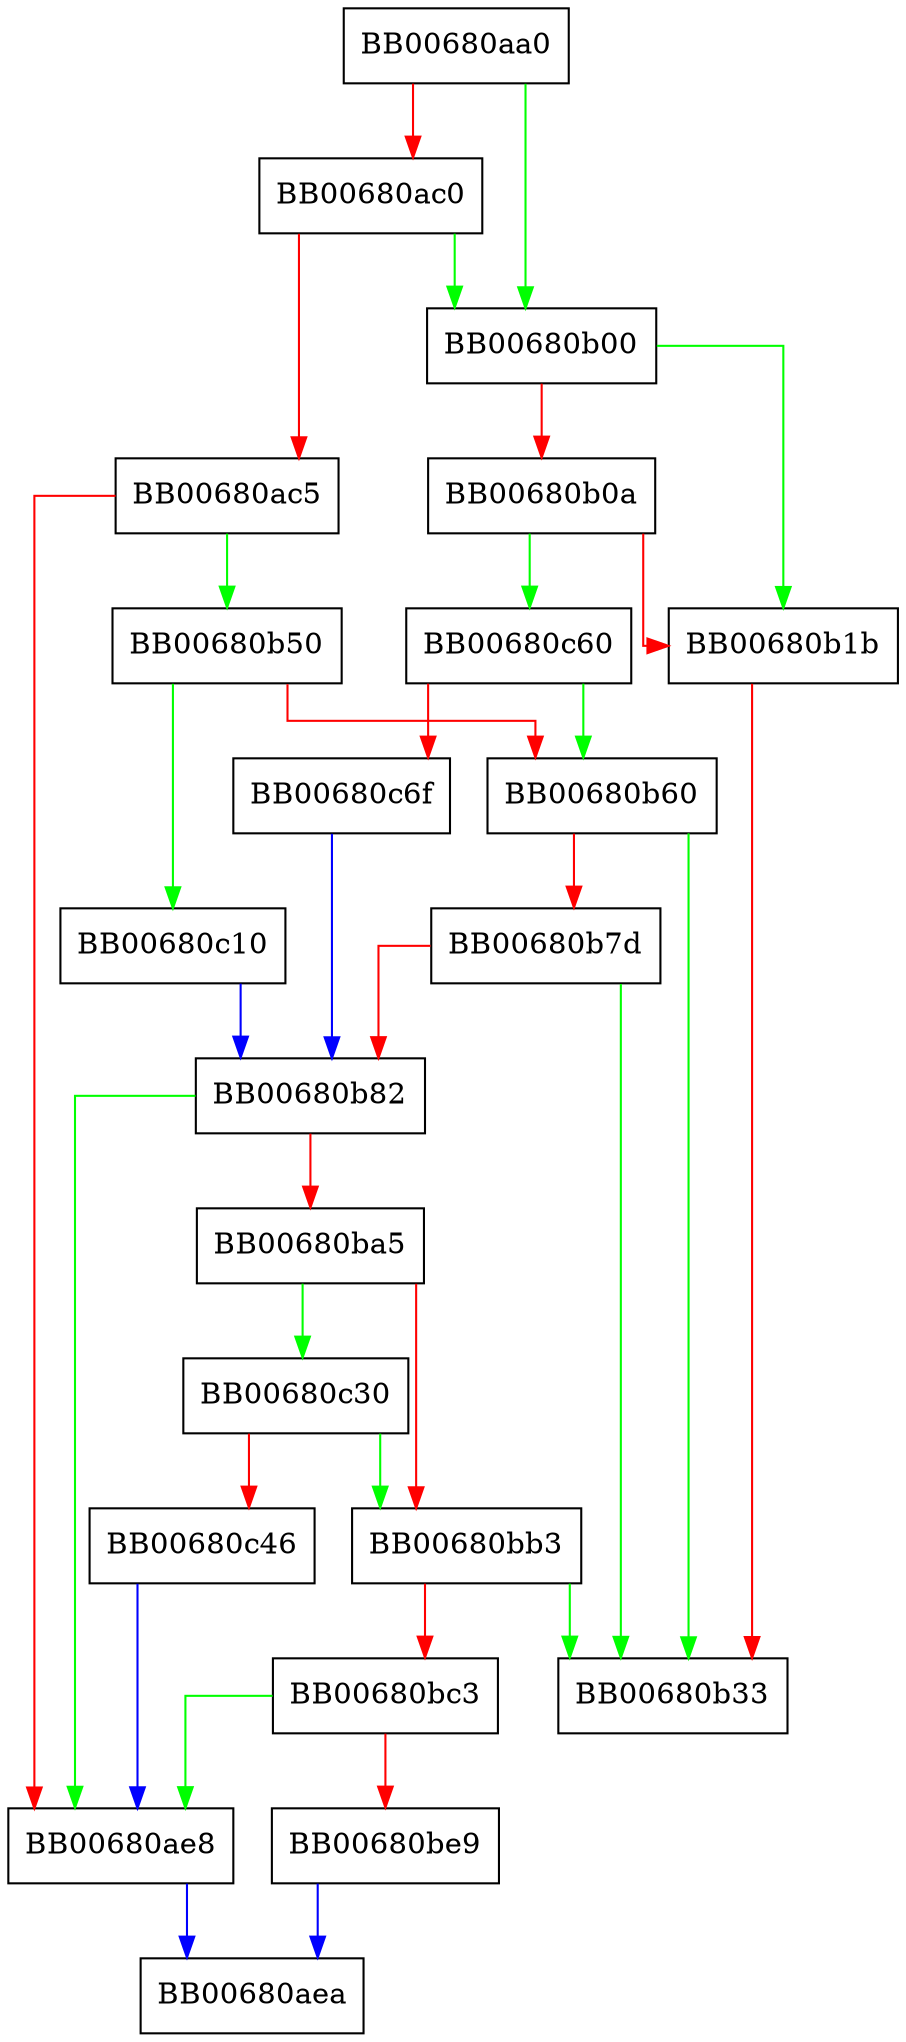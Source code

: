 digraph X509_VERIFY_PARAM_set1_host {
  node [shape="box"];
  graph [splines=ortho];
  BB00680aa0 -> BB00680b00 [color="green"];
  BB00680aa0 -> BB00680ac0 [color="red"];
  BB00680ac0 -> BB00680b00 [color="green"];
  BB00680ac0 -> BB00680ac5 [color="red"];
  BB00680ac5 -> BB00680b50 [color="green"];
  BB00680ac5 -> BB00680ae8 [color="red"];
  BB00680ae8 -> BB00680aea [color="blue"];
  BB00680b00 -> BB00680b1b [color="green"];
  BB00680b00 -> BB00680b0a [color="red"];
  BB00680b0a -> BB00680c60 [color="green"];
  BB00680b0a -> BB00680b1b [color="red"];
  BB00680b1b -> BB00680b33 [color="red"];
  BB00680b50 -> BB00680c10 [color="green"];
  BB00680b50 -> BB00680b60 [color="red"];
  BB00680b60 -> BB00680b33 [color="green"];
  BB00680b60 -> BB00680b7d [color="red"];
  BB00680b7d -> BB00680b33 [color="green"];
  BB00680b7d -> BB00680b82 [color="red"];
  BB00680b82 -> BB00680ae8 [color="green"];
  BB00680b82 -> BB00680ba5 [color="red"];
  BB00680ba5 -> BB00680c30 [color="green"];
  BB00680ba5 -> BB00680bb3 [color="red"];
  BB00680bb3 -> BB00680b33 [color="green"];
  BB00680bb3 -> BB00680bc3 [color="red"];
  BB00680bc3 -> BB00680ae8 [color="green"];
  BB00680bc3 -> BB00680be9 [color="red"];
  BB00680be9 -> BB00680aea [color="blue"];
  BB00680c10 -> BB00680b82 [color="blue"];
  BB00680c30 -> BB00680bb3 [color="green"];
  BB00680c30 -> BB00680c46 [color="red"];
  BB00680c46 -> BB00680ae8 [color="blue"];
  BB00680c60 -> BB00680b60 [color="green"];
  BB00680c60 -> BB00680c6f [color="red"];
  BB00680c6f -> BB00680b82 [color="blue"];
}